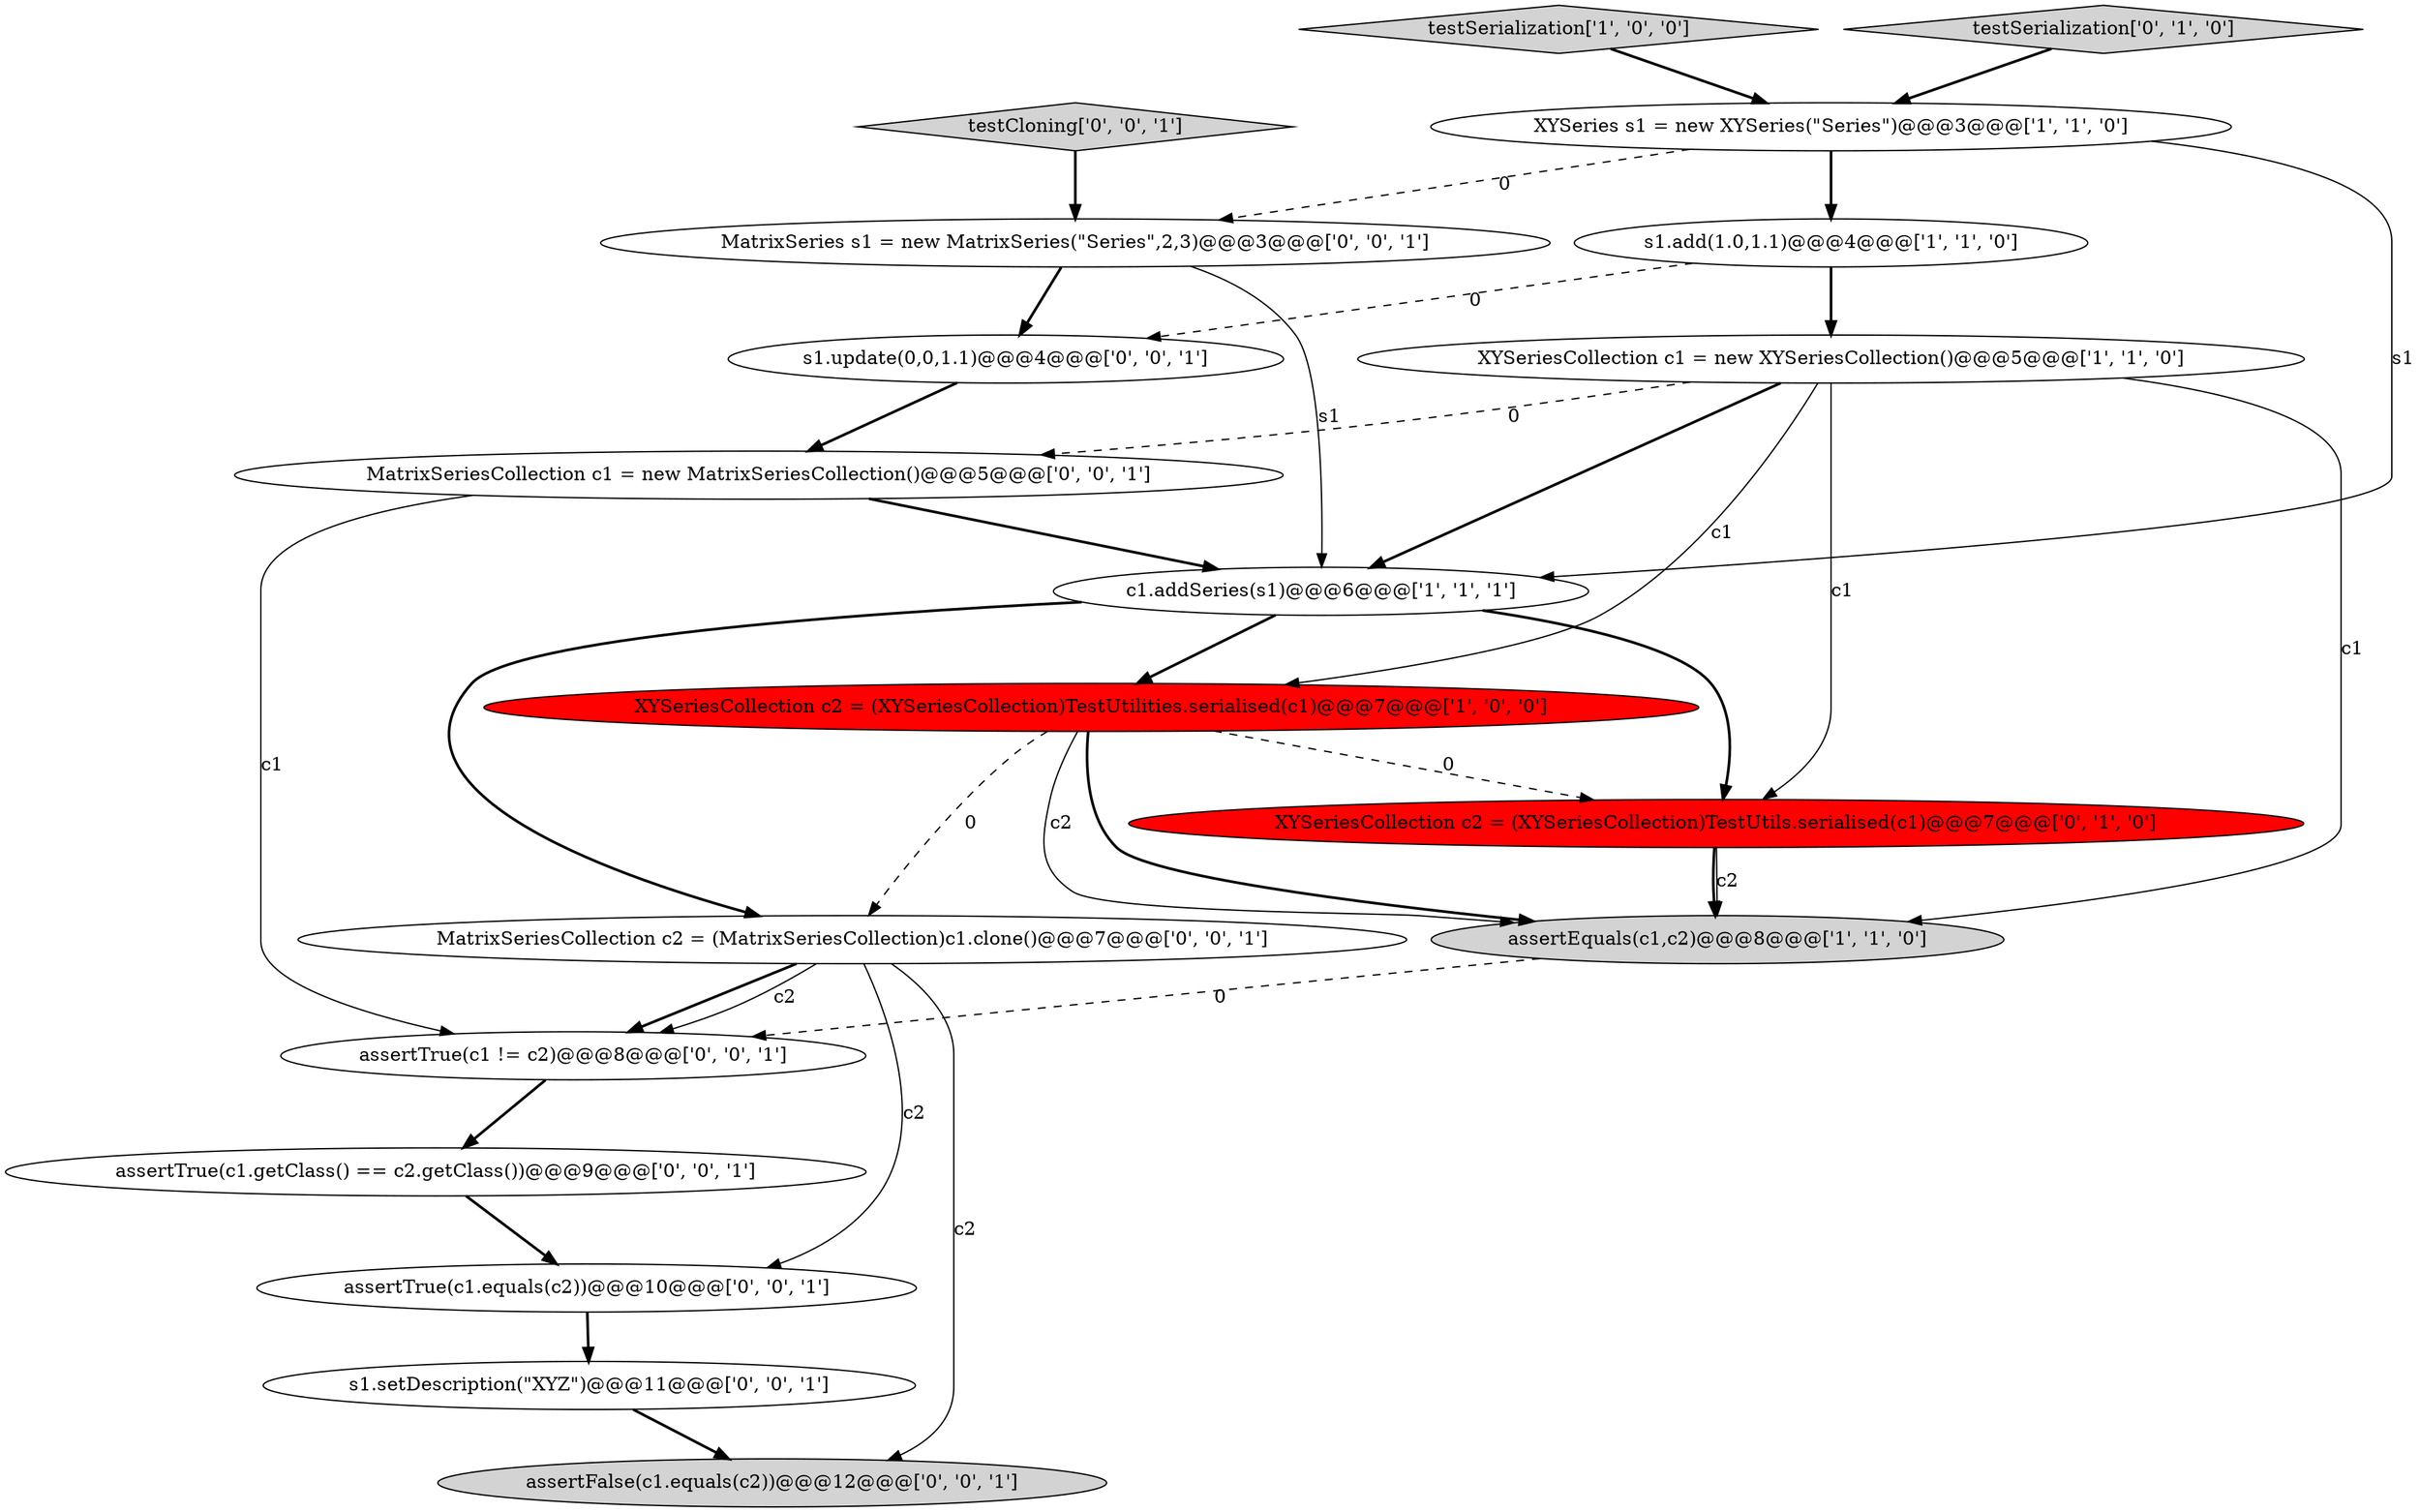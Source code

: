 digraph {
7 [style = filled, label = "XYSeriesCollection c2 = (XYSeriesCollection)TestUtils.serialised(c1)@@@7@@@['0', '1', '0']", fillcolor = red, shape = ellipse image = "AAA1AAABBB2BBB"];
0 [style = filled, label = "XYSeriesCollection c2 = (XYSeriesCollection)TestUtilities.serialised(c1)@@@7@@@['1', '0', '0']", fillcolor = red, shape = ellipse image = "AAA1AAABBB1BBB"];
1 [style = filled, label = "testSerialization['1', '0', '0']", fillcolor = lightgray, shape = diamond image = "AAA0AAABBB1BBB"];
11 [style = filled, label = "assertTrue(c1.getClass() == c2.getClass())@@@9@@@['0', '0', '1']", fillcolor = white, shape = ellipse image = "AAA0AAABBB3BBB"];
12 [style = filled, label = "MatrixSeriesCollection c1 = new MatrixSeriesCollection()@@@5@@@['0', '0', '1']", fillcolor = white, shape = ellipse image = "AAA0AAABBB3BBB"];
13 [style = filled, label = "assertFalse(c1.equals(c2))@@@12@@@['0', '0', '1']", fillcolor = lightgray, shape = ellipse image = "AAA0AAABBB3BBB"];
16 [style = filled, label = "assertTrue(c1.equals(c2))@@@10@@@['0', '0', '1']", fillcolor = white, shape = ellipse image = "AAA0AAABBB3BBB"];
3 [style = filled, label = "c1.addSeries(s1)@@@6@@@['1', '1', '1']", fillcolor = white, shape = ellipse image = "AAA0AAABBB1BBB"];
5 [style = filled, label = "XYSeriesCollection c1 = new XYSeriesCollection()@@@5@@@['1', '1', '0']", fillcolor = white, shape = ellipse image = "AAA0AAABBB1BBB"];
15 [style = filled, label = "assertTrue(c1 != c2)@@@8@@@['0', '0', '1']", fillcolor = white, shape = ellipse image = "AAA0AAABBB3BBB"];
4 [style = filled, label = "assertEquals(c1,c2)@@@8@@@['1', '1', '0']", fillcolor = lightgray, shape = ellipse image = "AAA0AAABBB1BBB"];
6 [style = filled, label = "XYSeries s1 = new XYSeries(\"Series\")@@@3@@@['1', '1', '0']", fillcolor = white, shape = ellipse image = "AAA0AAABBB1BBB"];
2 [style = filled, label = "s1.add(1.0,1.1)@@@4@@@['1', '1', '0']", fillcolor = white, shape = ellipse image = "AAA0AAABBB1BBB"];
17 [style = filled, label = "s1.setDescription(\"XYZ\")@@@11@@@['0', '0', '1']", fillcolor = white, shape = ellipse image = "AAA0AAABBB3BBB"];
18 [style = filled, label = "MatrixSeriesCollection c2 = (MatrixSeriesCollection)c1.clone()@@@7@@@['0', '0', '1']", fillcolor = white, shape = ellipse image = "AAA0AAABBB3BBB"];
8 [style = filled, label = "testSerialization['0', '1', '0']", fillcolor = lightgray, shape = diamond image = "AAA0AAABBB2BBB"];
10 [style = filled, label = "s1.update(0,0,1.1)@@@4@@@['0', '0', '1']", fillcolor = white, shape = ellipse image = "AAA0AAABBB3BBB"];
9 [style = filled, label = "testCloning['0', '0', '1']", fillcolor = lightgray, shape = diamond image = "AAA0AAABBB3BBB"];
14 [style = filled, label = "MatrixSeries s1 = new MatrixSeries(\"Series\",2,3)@@@3@@@['0', '0', '1']", fillcolor = white, shape = ellipse image = "AAA0AAABBB3BBB"];
5->3 [style = bold, label=""];
11->16 [style = bold, label=""];
5->0 [style = solid, label="c1"];
5->12 [style = dashed, label="0"];
12->15 [style = solid, label="c1"];
18->15 [style = bold, label=""];
18->13 [style = solid, label="c2"];
14->10 [style = bold, label=""];
6->3 [style = solid, label="s1"];
8->6 [style = bold, label=""];
7->4 [style = bold, label=""];
16->17 [style = bold, label=""];
0->4 [style = solid, label="c2"];
6->14 [style = dashed, label="0"];
3->0 [style = bold, label=""];
2->10 [style = dashed, label="0"];
3->18 [style = bold, label=""];
6->2 [style = bold, label=""];
18->15 [style = solid, label="c2"];
1->6 [style = bold, label=""];
15->11 [style = bold, label=""];
3->7 [style = bold, label=""];
0->4 [style = bold, label=""];
10->12 [style = bold, label=""];
4->15 [style = dashed, label="0"];
7->4 [style = solid, label="c2"];
14->3 [style = solid, label="s1"];
9->14 [style = bold, label=""];
18->16 [style = solid, label="c2"];
0->18 [style = dashed, label="0"];
17->13 [style = bold, label=""];
12->3 [style = bold, label=""];
5->4 [style = solid, label="c1"];
5->7 [style = solid, label="c1"];
0->7 [style = dashed, label="0"];
2->5 [style = bold, label=""];
}
